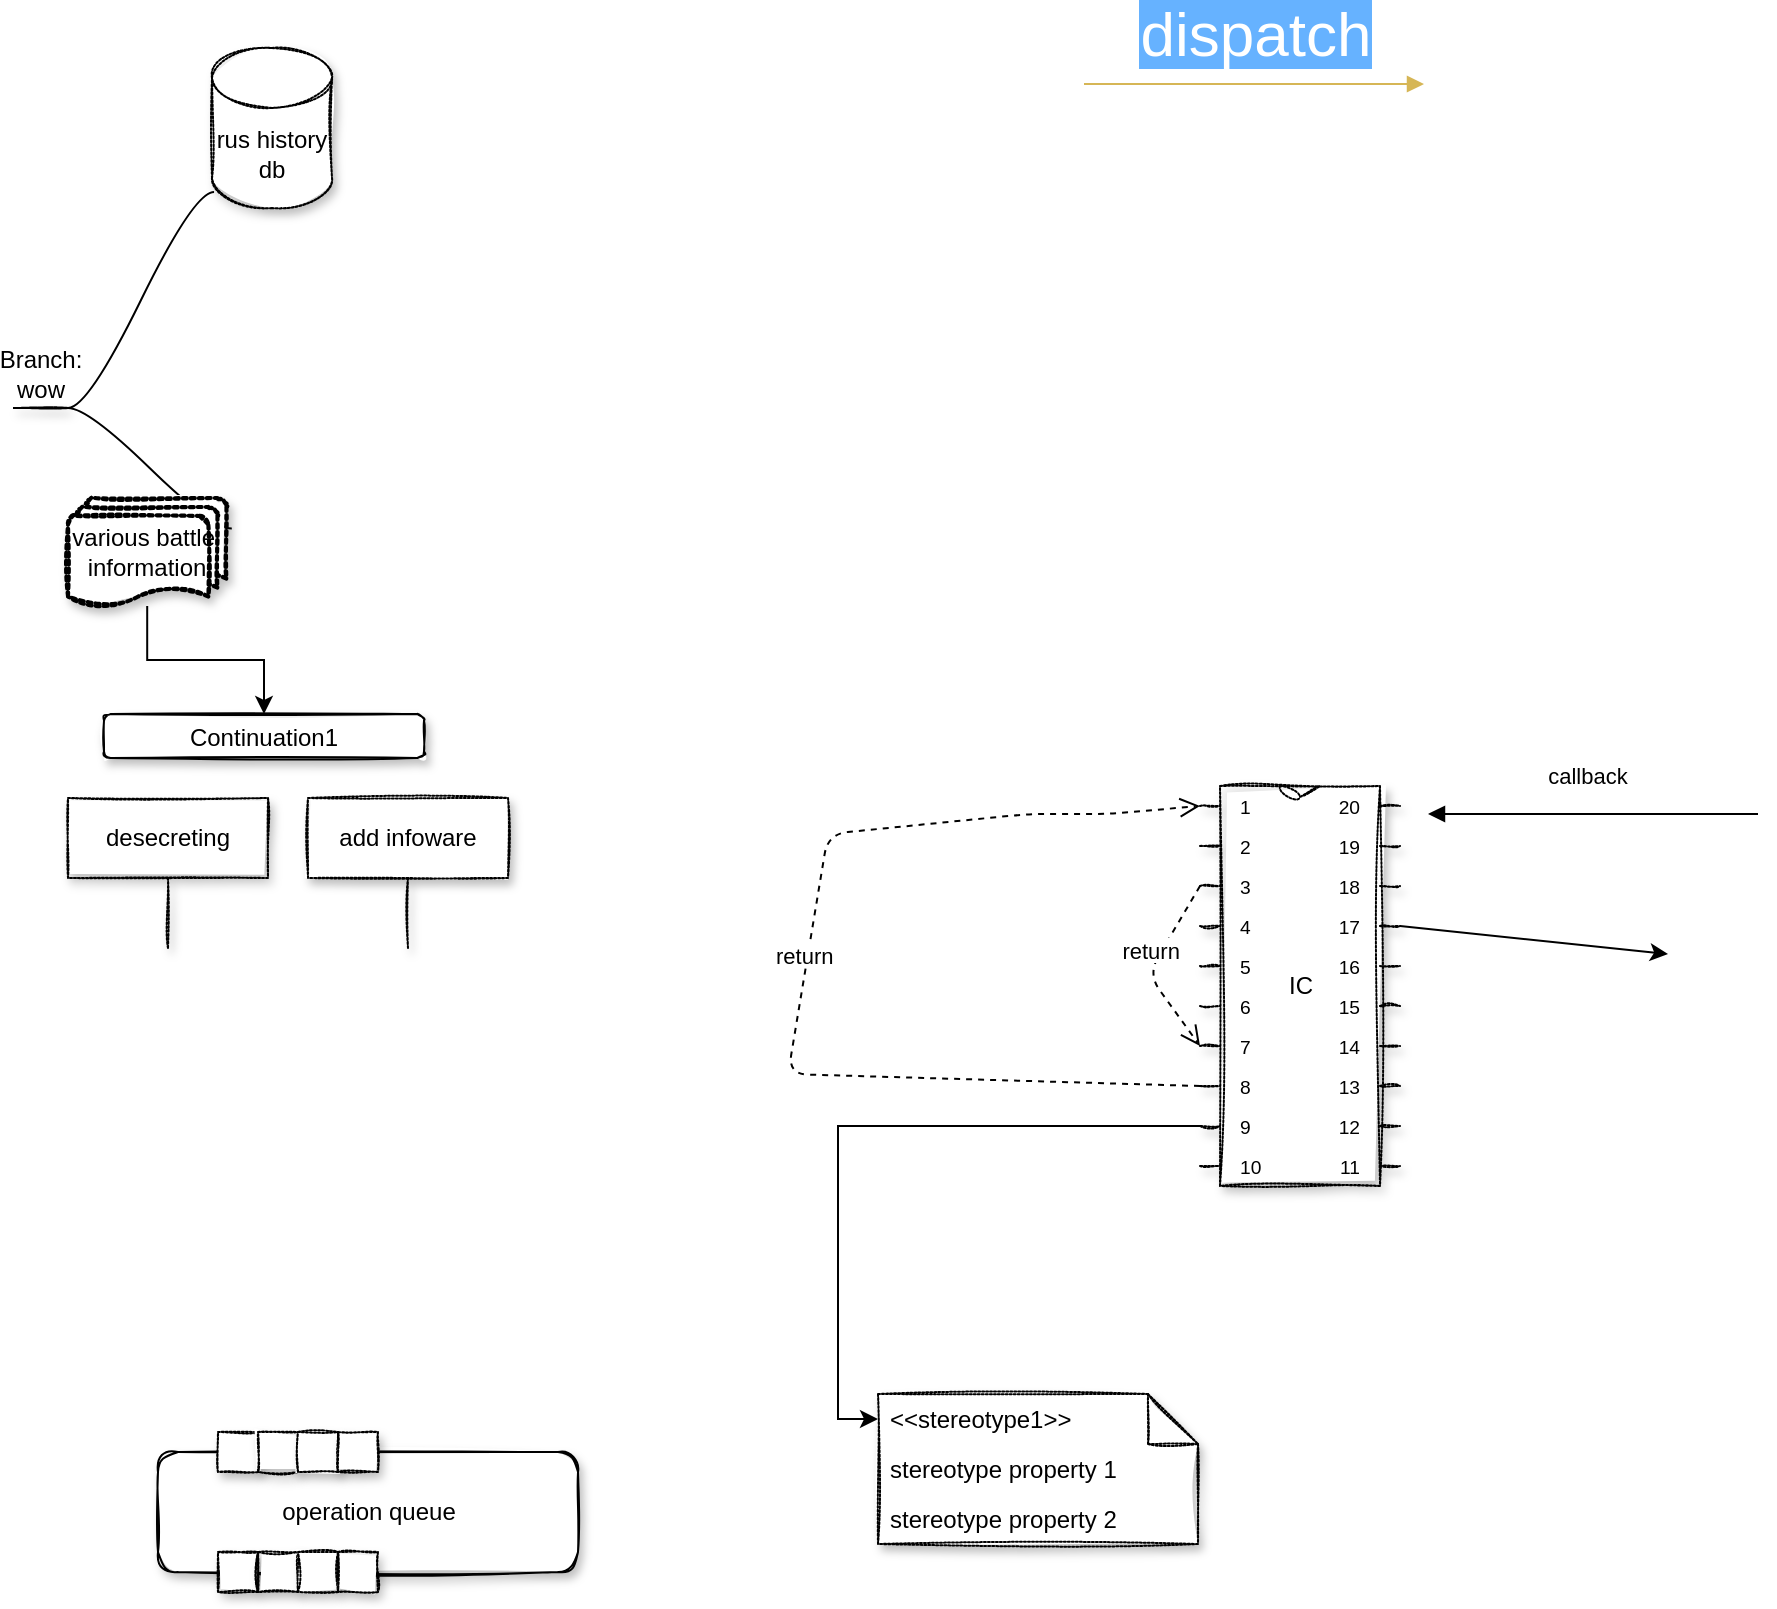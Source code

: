 <mxfile version="20.7.4" type="device"><diagram id="kgpKYQtTHZ0yAKxKKP6v" name="Page-1"><mxGraphModel dx="2284" dy="1954" grid="1" gridSize="9" guides="1" tooltips="1" connect="1" arrows="1" fold="1" page="1" pageScale="1" pageWidth="850" pageHeight="1100" math="1" shadow="0"><root><mxCell id="0"/><mxCell id="1" parent="0"/><mxCell id="3nuBFxr9cyL0pnOWT2aG-7" value="return" style="verticalAlign=bottom;endArrow=open;dashed=1;endSize=8;exitX=0;exitY=0;shadow=0;strokeWidth=1;entryX=0;entryY=0;entryDx=0;entryDy=130;entryPerimeter=0;exitDx=0;exitDy=50;exitPerimeter=0;" parent="1" source="JC07Q_XrjE4J2ZGGOaoF-1" target="JC07Q_XrjE4J2ZGGOaoF-1" edge="1"><mxGeometry relative="1" as="geometry"><mxPoint x="304" y="482" as="targetPoint"/><mxPoint x="479" y="384.0" as="sourcePoint"/><Array as="points"><mxPoint x="504" y="472"/></Array></mxGeometry></mxCell><mxCell id="3nuBFxr9cyL0pnOWT2aG-8" value="dispatch" style="verticalAlign=bottom;endArrow=block;entryX=0;entryY=0;shadow=0;strokeWidth=1;fillColor=#fff2cc;strokeColor=#d6b656;labelBorderColor=none;fontSize=31;labelBackgroundColor=#66B2FF;fontColor=#FFFFFF;" parent="1" edge="1"><mxGeometry x="0.012" y="9" relative="1" as="geometry"><mxPoint x="472" y="27.0" as="sourcePoint"/><mxPoint x="642" y="27.0" as="targetPoint"/><mxPoint as="offset"/></mxGeometry></mxCell><mxCell id="3nuBFxr9cyL0pnOWT2aG-9" value="callback" style="verticalAlign=bottom;endArrow=block;entryX=1;entryY=0;shadow=0;strokeWidth=1;" parent="1" edge="1"><mxGeometry x="0.03" y="-10" relative="1" as="geometry"><mxPoint x="809" y="392" as="sourcePoint"/><mxPoint x="644" y="392" as="targetPoint"/><mxPoint as="offset"/></mxGeometry></mxCell><mxCell id="3nuBFxr9cyL0pnOWT2aG-10" value="return" style="verticalAlign=bottom;endArrow=open;dashed=1;endSize=8;exitX=0;exitY=0;shadow=0;strokeWidth=1;entryX=0;entryY=0;entryDx=0;entryDy=10;entryPerimeter=0;exitDx=0;exitDy=150;exitPerimeter=0;" parent="1" source="JC07Q_XrjE4J2ZGGOaoF-1" target="JC07Q_XrjE4J2ZGGOaoF-1" edge="1"><mxGeometry relative="1" as="geometry"><mxPoint x="494" y="312" as="targetPoint"/><mxPoint x="314" y="348" as="sourcePoint"/><Array as="points"><mxPoint x="324" y="522"/><mxPoint x="344" y="402"/><mxPoint x="444" y="392"/><mxPoint x="484" y="392"/></Array></mxGeometry></mxCell><mxCell id="JC07Q_XrjE4J2ZGGOaoF-34" value="" style="edgeStyle=orthogonalEdgeStyle;rounded=0;orthogonalLoop=1;jettySize=auto;html=1;exitX=0;exitY=0;exitDx=0;exitDy=170;exitPerimeter=0;entryX=0;entryY=0.5;entryDx=0;entryDy=0;" edge="1" parent="1" source="JC07Q_XrjE4J2ZGGOaoF-1" target="JC07Q_XrjE4J2ZGGOaoF-31"><mxGeometry relative="1" as="geometry"><mxPoint x="580" y="658" as="targetPoint"/></mxGeometry></mxCell><mxCell id="JC07Q_XrjE4J2ZGGOaoF-1" value="IC" style="shadow=1;dashed=1;align=center;html=1;strokeWidth=1;shape=mxgraph.electrical.logic_gates.dual_inline_ic;labelNames=a,b,c,d,e,f,g,h,i,j,k,l,m,n,o,p,q,r,s,t;dashPattern=1 1;sketch=1;curveFitting=1;jiggle=2;" vertex="1" parent="1"><mxGeometry x="530" y="378" width="100" height="200" as="geometry"/></mxCell><mxCell id="JC07Q_XrjE4J2ZGGOaoF-2" value="" style="edgeStyle=none;orthogonalLoop=1;jettySize=auto;html=1;rounded=0;exitX=1;exitY=0;exitDx=0;exitDy=70;exitPerimeter=0;" edge="1" parent="1" source="JC07Q_XrjE4J2ZGGOaoF-1"><mxGeometry width="80" relative="1" as="geometry"><mxPoint x="644" y="262" as="sourcePoint"/><mxPoint x="764" y="462" as="targetPoint"/><Array as="points"/></mxGeometry></mxCell><mxCell id="JC07Q_XrjE4J2ZGGOaoF-7" value="rus history db" style="shape=cylinder3;whiteSpace=wrap;html=1;boundedLbl=1;backgroundOutline=1;size=15;shadow=1;dashed=1;dashPattern=1 1;sketch=1;" vertex="1" parent="1"><mxGeometry x="36" y="9" width="60" height="80" as="geometry"/></mxCell><mxCell id="JC07Q_XrjE4J2ZGGOaoF-28" style="edgeStyle=entityRelationEdgeStyle;rounded=0;orthogonalLoop=1;jettySize=auto;html=1;startArrow=none;endArrow=none;segment=10;curved=1;sourcePerimeterSpacing=0;targetPerimeterSpacing=0;entryX=0.017;entryY=0.9;entryDx=0;entryDy=0;entryPerimeter=0;" edge="1" parent="1" source="JC07Q_XrjE4J2ZGGOaoF-8" target="JC07Q_XrjE4J2ZGGOaoF-7"><mxGeometry relative="1" as="geometry"><mxPoint x="63" y="135" as="targetPoint"/></mxGeometry></mxCell><mxCell id="JC07Q_XrjE4J2ZGGOaoF-8" value="Branch: wow" style="whiteSpace=wrap;html=1;shape=partialRectangle;top=0;left=0;bottom=1;right=0;points=[[0,1],[1,1]];fillColor=none;align=center;verticalAlign=bottom;routingCenterY=0.5;snapToPoint=1;recursiveResize=0;autosize=1;treeFolding=1;treeMoving=1;newEdgeStyle={&quot;edgeStyle&quot;:&quot;entityRelationEdgeStyle&quot;,&quot;startArrow&quot;:&quot;none&quot;,&quot;endArrow&quot;:&quot;none&quot;,&quot;segment&quot;:10,&quot;curved&quot;:1,&quot;sourcePerimeterSpacing&quot;:0,&quot;targetPerimeterSpacing&quot;:0};shadow=1;dashed=1;dashPattern=1 1;sketch=1;" vertex="1" parent="1"><mxGeometry x="-63" y="153" width="27" height="36" as="geometry"/></mxCell><mxCell id="JC07Q_XrjE4J2ZGGOaoF-9" value="" style="edgeStyle=entityRelationEdgeStyle;startArrow=none;endArrow=none;segment=10;curved=1;rounded=0;exitX=1.034;exitY=0.283;exitDx=0;exitDy=0;exitPerimeter=0;" edge="1" target="JC07Q_XrjE4J2ZGGOaoF-8" parent="1" source="JC07Q_XrjE4J2ZGGOaoF-10"><mxGeometry relative="1" as="geometry"><mxPoint x="132" y="313" as="sourcePoint"/></mxGeometry></mxCell><mxCell id="JC07Q_XrjE4J2ZGGOaoF-29" value="" style="edgeStyle=orthogonalEdgeStyle;rounded=0;orthogonalLoop=1;jettySize=auto;html=1;entryX=0.5;entryY=0;entryDx=0;entryDy=0;" edge="1" parent="1" source="JC07Q_XrjE4J2ZGGOaoF-10" target="JC07Q_XrjE4J2ZGGOaoF-22"><mxGeometry relative="1" as="geometry"><mxPoint x="123.2" y="261" as="targetPoint"/></mxGeometry></mxCell><mxCell id="JC07Q_XrjE4J2ZGGOaoF-10" value="various battle&amp;nbsp; information" style="strokeWidth=2;html=1;shape=mxgraph.flowchart.multi-document;whiteSpace=wrap;shadow=1;dashed=1;dashPattern=1 1;sketch=1;" vertex="1" parent="1"><mxGeometry x="-36" y="234" width="79.2" height="54" as="geometry"/></mxCell><mxCell id="JC07Q_XrjE4J2ZGGOaoF-11" value="operation queue" style="html=1;dashed=0;rounded=1;absoluteArcSize=1;arcSize=20;verticalAlign=middle;align=center;shadow=1;dashPattern=1 1;sketch=1;" vertex="1" parent="1"><mxGeometry x="9" y="711" width="210" height="60" as="geometry"/></mxCell><mxCell id="JC07Q_XrjE4J2ZGGOaoF-12" value="" style="group;resizeWidth=0;resizeHeight=0;shadow=1;dashed=1;dashPattern=1 1;sketch=1;" vertex="1" parent="JC07Q_XrjE4J2ZGGOaoF-11"><mxGeometry width="80" height="20" relative="1" as="geometry"><mxPoint x="30" y="-10" as="offset"/></mxGeometry></mxCell><mxCell id="JC07Q_XrjE4J2ZGGOaoF-13" value="" style="resizeWidth=0;resizeHeight=0;points=[[0,0],[0.5,0],[1,0]];shadow=1;dashed=1;dashPattern=1 1;sketch=1;" vertex="1" parent="JC07Q_XrjE4J2ZGGOaoF-12"><mxGeometry width="20" height="20" relative="1" as="geometry"><mxPoint as="offset"/></mxGeometry></mxCell><mxCell id="JC07Q_XrjE4J2ZGGOaoF-14" value="" style="resizeWidth=0;resizeHeight=0;points=[[0,0],[0.5,0],[1,0]];shadow=1;dashed=1;dashPattern=1 1;sketch=1;" vertex="1" parent="JC07Q_XrjE4J2ZGGOaoF-12"><mxGeometry width="20" height="20" relative="1" as="geometry"><mxPoint x="20" as="offset"/></mxGeometry></mxCell><mxCell id="JC07Q_XrjE4J2ZGGOaoF-15" value="" style="resizeWidth=0;resizeHeight=0;points=[[0,0],[0.5,0],[1,0]];shadow=1;dashed=1;dashPattern=1 1;sketch=1;" vertex="1" parent="JC07Q_XrjE4J2ZGGOaoF-12"><mxGeometry width="20" height="20" relative="1" as="geometry"><mxPoint x="40" as="offset"/></mxGeometry></mxCell><mxCell id="JC07Q_XrjE4J2ZGGOaoF-16" value="" style="resizeWidth=0;resizeHeight=0;points=[[0,0],[0.5,0],[1,0]];shadow=1;dashed=1;dashPattern=1 1;sketch=1;" vertex="1" parent="JC07Q_XrjE4J2ZGGOaoF-12"><mxGeometry width="20" height="20" relative="1" as="geometry"><mxPoint x="60" as="offset"/></mxGeometry></mxCell><mxCell id="JC07Q_XrjE4J2ZGGOaoF-17" value="" style="group;resizeWidth=0;resizeHeight=0;shadow=1;dashed=1;dashPattern=1 1;sketch=1;" vertex="1" parent="JC07Q_XrjE4J2ZGGOaoF-11"><mxGeometry y="1" width="80" height="20" relative="1" as="geometry"><mxPoint x="30" y="-10" as="offset"/></mxGeometry></mxCell><mxCell id="JC07Q_XrjE4J2ZGGOaoF-18" value="" style="resizeWidth=0;resizeHeight=0;points=[[0,1],[0.5,1],[1,1]];shadow=1;dashed=1;dashPattern=1 1;sketch=1;" vertex="1" parent="JC07Q_XrjE4J2ZGGOaoF-17"><mxGeometry width="20" height="20" relative="1" as="geometry"><mxPoint as="offset"/></mxGeometry></mxCell><mxCell id="JC07Q_XrjE4J2ZGGOaoF-19" value="" style="resizeWidth=0;resizeHeight=0;points=[[0,1],[0.5,1],[1,1]];shadow=1;dashed=1;dashPattern=1 1;sketch=1;" vertex="1" parent="JC07Q_XrjE4J2ZGGOaoF-17"><mxGeometry width="20" height="20" relative="1" as="geometry"><mxPoint x="20" as="offset"/></mxGeometry></mxCell><mxCell id="JC07Q_XrjE4J2ZGGOaoF-20" value="" style="resizeWidth=0;resizeHeight=0;points=[[0,1],[0.5,1],[1,1]];shadow=1;dashed=1;dashPattern=1 1;sketch=1;" vertex="1" parent="JC07Q_XrjE4J2ZGGOaoF-17"><mxGeometry width="20" height="20" relative="1" as="geometry"><mxPoint x="40" as="offset"/></mxGeometry></mxCell><mxCell id="JC07Q_XrjE4J2ZGGOaoF-21" value="" style="resizeWidth=0;resizeHeight=0;points=[[0,1],[0.5,1],[1,1]];shadow=1;dashed=1;dashPattern=1 1;sketch=1;" vertex="1" parent="JC07Q_XrjE4J2ZGGOaoF-17"><mxGeometry width="20" height="20" relative="1" as="geometry"><mxPoint x="60" as="offset"/></mxGeometry></mxCell><mxCell id="JC07Q_XrjE4J2ZGGOaoF-22" value="Continuation1" style="rounded=1;dashed=0;shadow=1;dashPattern=1 1;sketch=1;" vertex="1" parent="1"><mxGeometry x="-18" y="342" width="160" height="22" as="geometry"/></mxCell><mxCell id="JC07Q_XrjE4J2ZGGOaoF-23" value="desecreting" style="shape=umlLifeline;perimeter=lifelinePerimeter;whiteSpace=wrap;html=1;container=1;collapsible=0;recursiveResize=0;outlineConnect=0;shadow=1;dashed=1;dashPattern=1 1;sketch=1;" vertex="1" parent="1"><mxGeometry x="-36" y="384" width="100" height="75" as="geometry"/></mxCell><mxCell id="JC07Q_XrjE4J2ZGGOaoF-24" value="add infoware" style="shape=umlLifeline;perimeter=lifelinePerimeter;whiteSpace=wrap;html=1;container=1;collapsible=0;recursiveResize=0;outlineConnect=0;shadow=1;dashed=1;dashPattern=1 1;sketch=1;" vertex="1" parent="1"><mxGeometry x="84" y="384" width="100" height="75" as="geometry"/></mxCell><mxCell id="JC07Q_XrjE4J2ZGGOaoF-30" value="" style="shape=note2;size=25;childLayout=stackLayout;horizontalStack=0;resizeParent=1;resizeParentMax=0;resizeLast=0;collapsible=0;marginBottom=0;html=1;container=1;shadow=1;dashed=1;dashPattern=1 1;sketch=1;" vertex="1" parent="1"><mxGeometry x="369" y="682" width="160" height="75" as="geometry"/></mxCell><mxCell id="JC07Q_XrjE4J2ZGGOaoF-31" value="&amp;lt;&amp;lt;stereotype1&amp;gt;&amp;gt;" style="text;html=1;strokeColor=none;fillColor=none;align=left;verticalAlign=middle;spacingLeft=4;spacingRight=4;overflow=hidden;rotatable=0;points=[[0,0.5],[1,0.5]];portConstraint=eastwest;shadow=1;dashed=1;dashPattern=1 1;sketch=1;" vertex="1" parent="JC07Q_XrjE4J2ZGGOaoF-30"><mxGeometry width="160" height="25" as="geometry"/></mxCell><mxCell id="JC07Q_XrjE4J2ZGGOaoF-32" value="stereotype property 1" style="text;html=1;strokeColor=none;fillColor=none;align=left;verticalAlign=middle;spacingLeft=4;spacingRight=4;overflow=hidden;rotatable=0;points=[[0,0.5],[1,0.5]];portConstraint=eastwest;shadow=1;dashed=1;dashPattern=1 1;sketch=1;" vertex="1" parent="JC07Q_XrjE4J2ZGGOaoF-30"><mxGeometry y="25" width="160" height="25" as="geometry"/></mxCell><mxCell id="JC07Q_XrjE4J2ZGGOaoF-33" value="stereotype property 2" style="text;html=1;strokeColor=none;fillColor=none;align=left;verticalAlign=middle;spacingLeft=4;spacingRight=4;overflow=hidden;rotatable=0;points=[[0,0.5],[1,0.5]];portConstraint=eastwest;shadow=1;dashed=1;dashPattern=1 1;sketch=1;" vertex="1" parent="JC07Q_XrjE4J2ZGGOaoF-30"><mxGeometry y="50" width="160" height="25" as="geometry"/></mxCell></root></mxGraphModel></diagram></mxfile>